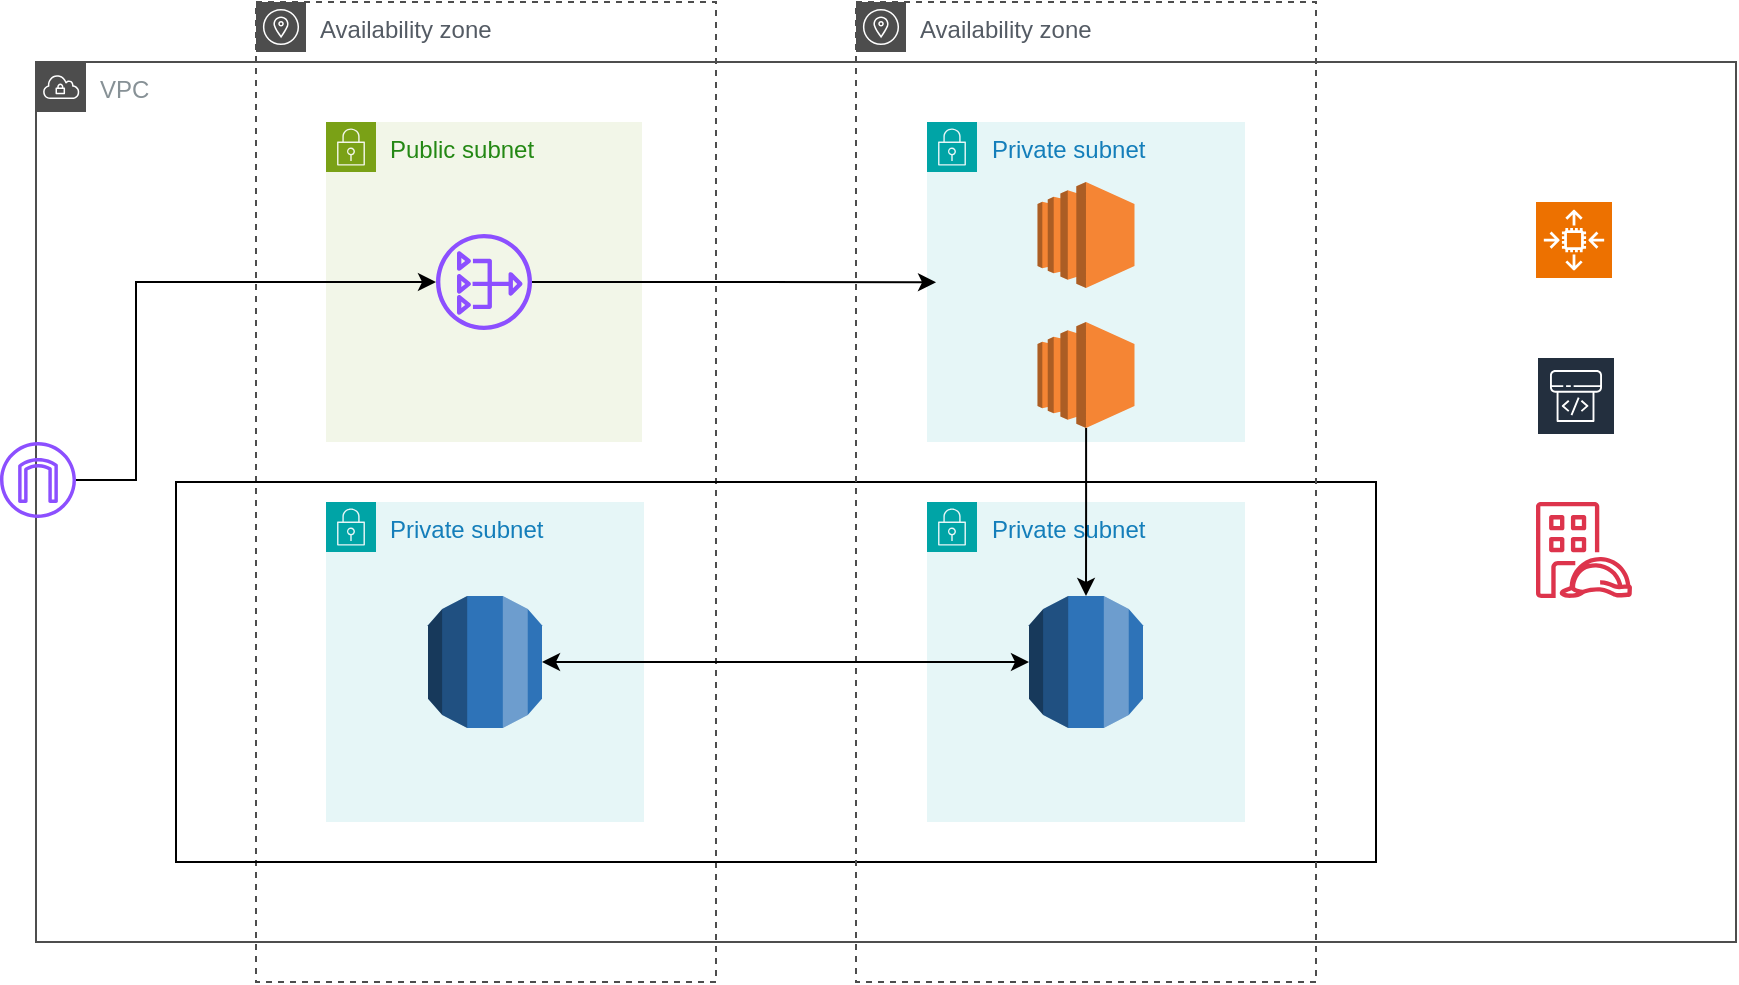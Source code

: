 <mxfile version="26.0.11">
  <diagram name="Page-1" id="JM5FDCXzac0giLmSdxs_">
    <mxGraphModel dx="1900" dy="543" grid="1" gridSize="10" guides="1" tooltips="1" connect="1" arrows="1" fold="1" page="1" pageScale="1" pageWidth="850" pageHeight="1100" math="0" shadow="0">
      <root>
        <mxCell id="0" />
        <mxCell id="1" parent="0" />
        <mxCell id="FhHlqhDwM2SrgEBhIWRE-4" value="VPC" style="sketch=0;outlineConnect=0;gradientColor=none;html=1;whiteSpace=wrap;fontSize=12;fontStyle=0;shape=mxgraph.aws4.group;grIcon=mxgraph.aws4.group_vpc;strokeColor=#4D4D4D;fillColor=none;verticalAlign=top;align=left;spacingLeft=30;fontColor=#879196;dashed=0;" vertex="1" parent="1">
          <mxGeometry x="10" y="90" width="850" height="440" as="geometry" />
        </mxCell>
        <mxCell id="FhHlqhDwM2SrgEBhIWRE-6" value="Availability zone" style="sketch=0;outlineConnect=0;gradientColor=none;html=1;whiteSpace=wrap;fontSize=12;fontStyle=0;shape=mxgraph.aws4.group;grIcon=mxgraph.aws4.group_availability_zone;strokeColor=#4D4D4D;fillColor=none;verticalAlign=top;align=left;spacingLeft=30;fontColor=#545B64;dashed=1;" vertex="1" parent="1">
          <mxGeometry x="120" y="60" width="230" height="490" as="geometry" />
        </mxCell>
        <mxCell id="FhHlqhDwM2SrgEBhIWRE-8" value="Public subnet" style="points=[[0,0],[0.25,0],[0.5,0],[0.75,0],[1,0],[1,0.25],[1,0.5],[1,0.75],[1,1],[0.75,1],[0.5,1],[0.25,1],[0,1],[0,0.75],[0,0.5],[0,0.25]];outlineConnect=0;gradientColor=none;html=1;whiteSpace=wrap;fontSize=12;fontStyle=0;container=1;pointerEvents=0;collapsible=0;recursiveResize=0;shape=mxgraph.aws4.group;grIcon=mxgraph.aws4.group_security_group;grStroke=0;strokeColor=#7AA116;fillColor=#F2F6E8;verticalAlign=top;align=left;spacingLeft=30;fontColor=#248814;dashed=0;" vertex="1" parent="1">
          <mxGeometry x="155" y="120" width="158" height="160" as="geometry" />
        </mxCell>
        <mxCell id="FhHlqhDwM2SrgEBhIWRE-13" value="" style="sketch=0;outlineConnect=0;fontColor=#232F3E;gradientColor=none;fillColor=#8C4FFF;strokeColor=none;dashed=0;verticalLabelPosition=bottom;verticalAlign=top;align=center;html=1;fontSize=12;fontStyle=0;aspect=fixed;pointerEvents=1;shape=mxgraph.aws4.nat_gateway;" vertex="1" parent="FhHlqhDwM2SrgEBhIWRE-8">
          <mxGeometry x="55" y="56" width="48" height="48" as="geometry" />
        </mxCell>
        <mxCell id="FhHlqhDwM2SrgEBhIWRE-11" value="" style="rounded=0;whiteSpace=wrap;html=1;fillColor=none;" vertex="1" parent="1">
          <mxGeometry x="80" y="300" width="600" height="190" as="geometry" />
        </mxCell>
        <mxCell id="FhHlqhDwM2SrgEBhIWRE-18" style="edgeStyle=orthogonalEdgeStyle;rounded=0;orthogonalLoop=1;jettySize=auto;html=1;" edge="1" parent="1" source="FhHlqhDwM2SrgEBhIWRE-5" target="FhHlqhDwM2SrgEBhIWRE-13">
          <mxGeometry relative="1" as="geometry">
            <Array as="points">
              <mxPoint x="60" y="299" />
              <mxPoint x="60" y="200" />
            </Array>
          </mxGeometry>
        </mxCell>
        <mxCell id="FhHlqhDwM2SrgEBhIWRE-5" value="" style="sketch=0;outlineConnect=0;fontColor=#232F3E;gradientColor=none;fillColor=#8C4FFF;strokeColor=none;dashed=0;verticalLabelPosition=bottom;verticalAlign=top;align=center;html=1;fontSize=12;fontStyle=0;aspect=fixed;pointerEvents=1;shape=mxgraph.aws4.internet_gateway;" vertex="1" parent="1">
          <mxGeometry x="-8" y="280" width="38" height="38" as="geometry" />
        </mxCell>
        <mxCell id="FhHlqhDwM2SrgEBhIWRE-7" value="Availability zone" style="sketch=0;outlineConnect=0;gradientColor=none;html=1;whiteSpace=wrap;fontSize=12;fontStyle=0;shape=mxgraph.aws4.group;grIcon=mxgraph.aws4.group_availability_zone;strokeColor=#4D4D4D;fillColor=none;verticalAlign=top;align=left;spacingLeft=30;fontColor=#545B64;dashed=1;" vertex="1" parent="1">
          <mxGeometry x="420" y="60" width="230" height="490" as="geometry" />
        </mxCell>
        <mxCell id="FhHlqhDwM2SrgEBhIWRE-9" value="Private subnet" style="points=[[0,0],[0.25,0],[0.5,0],[0.75,0],[1,0],[1,0.25],[1,0.5],[1,0.75],[1,1],[0.75,1],[0.5,1],[0.25,1],[0,1],[0,0.75],[0,0.5],[0,0.25]];outlineConnect=0;gradientColor=none;html=1;whiteSpace=wrap;fontSize=12;fontStyle=0;container=1;pointerEvents=0;collapsible=0;recursiveResize=0;shape=mxgraph.aws4.group;grIcon=mxgraph.aws4.group_security_group;grStroke=0;strokeColor=#00A4A6;fillColor=#E6F6F7;verticalAlign=top;align=left;spacingLeft=30;fontColor=#147EBA;dashed=0;" vertex="1" parent="1">
          <mxGeometry x="155" y="310" width="159" height="160" as="geometry" />
        </mxCell>
        <mxCell id="FhHlqhDwM2SrgEBhIWRE-14" value="" style="outlineConnect=0;dashed=0;verticalLabelPosition=bottom;verticalAlign=top;align=center;html=1;shape=mxgraph.aws3.rds;fillColor=#2E73B8;gradientColor=none;" vertex="1" parent="FhHlqhDwM2SrgEBhIWRE-9">
          <mxGeometry x="51" y="47" width="57" height="66" as="geometry" />
        </mxCell>
        <mxCell id="FhHlqhDwM2SrgEBhIWRE-10" value="Private subnet" style="points=[[0,0],[0.25,0],[0.5,0],[0.75,0],[1,0],[1,0.25],[1,0.5],[1,0.75],[1,1],[0.75,1],[0.5,1],[0.25,1],[0,1],[0,0.75],[0,0.5],[0,0.25]];outlineConnect=0;gradientColor=none;html=1;whiteSpace=wrap;fontSize=12;fontStyle=0;container=1;pointerEvents=0;collapsible=0;recursiveResize=0;shape=mxgraph.aws4.group;grIcon=mxgraph.aws4.group_security_group;grStroke=0;strokeColor=#00A4A6;fillColor=#E6F6F7;verticalAlign=top;align=left;spacingLeft=30;fontColor=#147EBA;dashed=0;" vertex="1" parent="1">
          <mxGeometry x="455.5" y="310" width="159" height="160" as="geometry" />
        </mxCell>
        <mxCell id="FhHlqhDwM2SrgEBhIWRE-15" value="" style="outlineConnect=0;dashed=0;verticalLabelPosition=bottom;verticalAlign=top;align=center;html=1;shape=mxgraph.aws3.rds;fillColor=#2E73B8;gradientColor=none;" vertex="1" parent="FhHlqhDwM2SrgEBhIWRE-10">
          <mxGeometry x="51" y="47" width="57" height="66" as="geometry" />
        </mxCell>
        <mxCell id="FhHlqhDwM2SrgEBhIWRE-12" value="Private subnet" style="points=[[0,0],[0.25,0],[0.5,0],[0.75,0],[1,0],[1,0.25],[1,0.5],[1,0.75],[1,1],[0.75,1],[0.5,1],[0.25,1],[0,1],[0,0.75],[0,0.5],[0,0.25]];outlineConnect=0;gradientColor=none;html=1;whiteSpace=wrap;fontSize=12;fontStyle=0;container=1;pointerEvents=0;collapsible=0;recursiveResize=0;shape=mxgraph.aws4.group;grIcon=mxgraph.aws4.group_security_group;grStroke=0;strokeColor=#00A4A6;fillColor=#E6F6F7;verticalAlign=top;align=left;spacingLeft=30;fontColor=#147EBA;dashed=0;" vertex="1" parent="1">
          <mxGeometry x="455.5" y="120" width="159" height="160" as="geometry" />
        </mxCell>
        <mxCell id="FhHlqhDwM2SrgEBhIWRE-16" value="" style="outlineConnect=0;dashed=0;verticalLabelPosition=bottom;verticalAlign=top;align=center;html=1;shape=mxgraph.aws3.ec2;fillColor=#F58534;gradientColor=none;" vertex="1" parent="FhHlqhDwM2SrgEBhIWRE-12">
          <mxGeometry x="55.25" y="30" width="48.5" height="53" as="geometry" />
        </mxCell>
        <mxCell id="FhHlqhDwM2SrgEBhIWRE-17" value="" style="outlineConnect=0;dashed=0;verticalLabelPosition=bottom;verticalAlign=top;align=center;html=1;shape=mxgraph.aws3.ec2;fillColor=#F58534;gradientColor=none;" vertex="1" parent="FhHlqhDwM2SrgEBhIWRE-12">
          <mxGeometry x="55.25" y="100" width="48.5" height="53" as="geometry" />
        </mxCell>
        <mxCell id="FhHlqhDwM2SrgEBhIWRE-19" style="edgeStyle=orthogonalEdgeStyle;rounded=0;orthogonalLoop=1;jettySize=auto;html=1;entryX=0.174;entryY=0.286;entryDx=0;entryDy=0;entryPerimeter=0;" edge="1" parent="1" source="FhHlqhDwM2SrgEBhIWRE-13" target="FhHlqhDwM2SrgEBhIWRE-7">
          <mxGeometry relative="1" as="geometry" />
        </mxCell>
        <mxCell id="FhHlqhDwM2SrgEBhIWRE-20" style="edgeStyle=orthogonalEdgeStyle;rounded=0;orthogonalLoop=1;jettySize=auto;html=1;entryX=0;entryY=0.5;entryDx=0;entryDy=0;entryPerimeter=0;startArrow=classic;startFill=1;" edge="1" parent="1" source="FhHlqhDwM2SrgEBhIWRE-14" target="FhHlqhDwM2SrgEBhIWRE-15">
          <mxGeometry relative="1" as="geometry" />
        </mxCell>
        <mxCell id="FhHlqhDwM2SrgEBhIWRE-22" style="edgeStyle=orthogonalEdgeStyle;rounded=0;orthogonalLoop=1;jettySize=auto;html=1;entryX=0.5;entryY=0;entryDx=0;entryDy=0;entryPerimeter=0;" edge="1" parent="1" source="FhHlqhDwM2SrgEBhIWRE-17" target="FhHlqhDwM2SrgEBhIWRE-15">
          <mxGeometry relative="1" as="geometry" />
        </mxCell>
        <mxCell id="FhHlqhDwM2SrgEBhIWRE-24" value="" style="sketch=0;points=[[0,0,0],[0.25,0,0],[0.5,0,0],[0.75,0,0],[1,0,0],[0,1,0],[0.25,1,0],[0.5,1,0],[0.75,1,0],[1,1,0],[0,0.25,0],[0,0.5,0],[0,0.75,0],[1,0.25,0],[1,0.5,0],[1,0.75,0]];outlineConnect=0;fontColor=#232F3E;fillColor=#ED7100;strokeColor=#ffffff;dashed=0;verticalLabelPosition=bottom;verticalAlign=top;align=center;html=1;fontSize=12;fontStyle=0;aspect=fixed;shape=mxgraph.aws4.resourceIcon;resIcon=mxgraph.aws4.auto_scaling2;" vertex="1" parent="1">
          <mxGeometry x="760" y="160" width="38" height="38" as="geometry" />
        </mxCell>
        <mxCell id="FhHlqhDwM2SrgEBhIWRE-25" value="" style="sketch=0;outlineConnect=0;fontColor=#232F3E;gradientColor=none;strokeColor=#ffffff;fillColor=#232F3E;dashed=0;verticalLabelPosition=middle;verticalAlign=bottom;align=center;html=1;whiteSpace=wrap;fontSize=10;fontStyle=1;spacing=3;shape=mxgraph.aws4.productIcon;prIcon=mxgraph.aws4.codepipeline;" vertex="1" parent="1">
          <mxGeometry x="760" y="237" width="40" height="50" as="geometry" />
        </mxCell>
        <mxCell id="FhHlqhDwM2SrgEBhIWRE-26" value="" style="sketch=0;outlineConnect=0;fontColor=#232F3E;gradientColor=none;fillColor=#DD344C;strokeColor=none;dashed=0;verticalLabelPosition=bottom;verticalAlign=top;align=center;html=1;fontSize=12;fontStyle=0;aspect=fixed;pointerEvents=1;shape=mxgraph.aws4.identity_access_management_iam_roles_anywhere;" vertex="1" parent="1">
          <mxGeometry x="760" y="310" width="48" height="48" as="geometry" />
        </mxCell>
      </root>
    </mxGraphModel>
  </diagram>
</mxfile>
